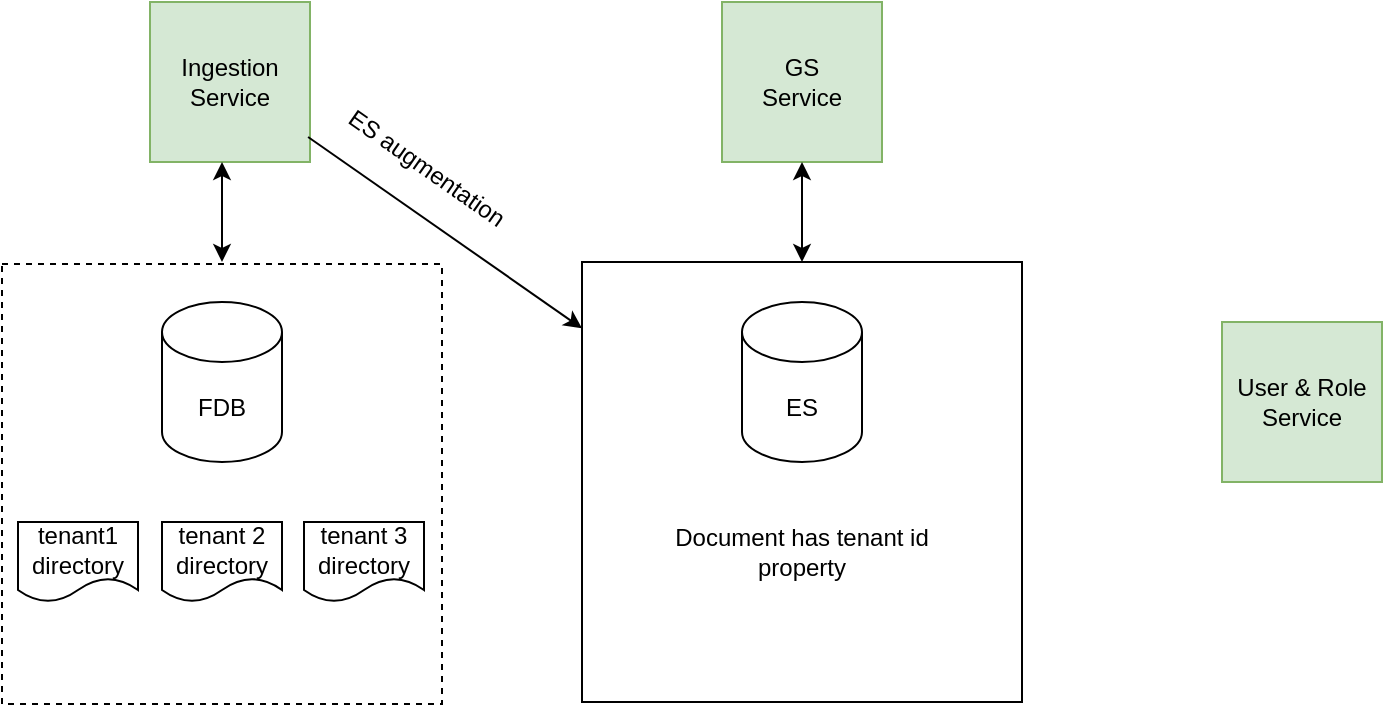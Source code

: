 <mxfile version="21.2.1" type="github">
  <diagram name="Page-1" id="uSo11_-bFZ7b1Z23QGCT">
    <mxGraphModel dx="1010" dy="595" grid="1" gridSize="10" guides="1" tooltips="1" connect="1" arrows="1" fold="1" page="1" pageScale="1" pageWidth="850" pageHeight="1100" math="0" shadow="0">
      <root>
        <mxCell id="0" />
        <mxCell id="1" parent="0" />
        <mxCell id="cFvOehzgVRlUHkj_cOmT-3" value="" style="whiteSpace=wrap;html=1;aspect=fixed;dashed=1;" vertex="1" parent="1">
          <mxGeometry x="60" y="341" width="220" height="220" as="geometry" />
        </mxCell>
        <mxCell id="cFvOehzgVRlUHkj_cOmT-1" value="Ingestion Service" style="whiteSpace=wrap;html=1;aspect=fixed;fillColor=#d5e8d4;strokeColor=#82b366;" vertex="1" parent="1">
          <mxGeometry x="134" y="210" width="80" height="80" as="geometry" />
        </mxCell>
        <mxCell id="cFvOehzgVRlUHkj_cOmT-2" value="FDB" style="shape=cylinder3;whiteSpace=wrap;html=1;boundedLbl=1;backgroundOutline=1;size=15;" vertex="1" parent="1">
          <mxGeometry x="140" y="360" width="60" height="80" as="geometry" />
        </mxCell>
        <mxCell id="cFvOehzgVRlUHkj_cOmT-4" value="tenant1 directory" style="shape=document;whiteSpace=wrap;html=1;boundedLbl=1;" vertex="1" parent="1">
          <mxGeometry x="68" y="470" width="60" height="40" as="geometry" />
        </mxCell>
        <mxCell id="cFvOehzgVRlUHkj_cOmT-5" value="tenant 2&lt;br&gt;directory" style="shape=document;whiteSpace=wrap;html=1;boundedLbl=1;" vertex="1" parent="1">
          <mxGeometry x="140" y="470" width="60" height="40" as="geometry" />
        </mxCell>
        <mxCell id="cFvOehzgVRlUHkj_cOmT-6" value="tenant 3&lt;br&gt;directory" style="shape=document;whiteSpace=wrap;html=1;boundedLbl=1;" vertex="1" parent="1">
          <mxGeometry x="211" y="470" width="60" height="40" as="geometry" />
        </mxCell>
        <mxCell id="cFvOehzgVRlUHkj_cOmT-8" value="" style="endArrow=classic;startArrow=classic;html=1;rounded=0;" edge="1" parent="1">
          <mxGeometry width="50" height="50" relative="1" as="geometry">
            <mxPoint x="170" y="340" as="sourcePoint" />
            <mxPoint x="170" y="290" as="targetPoint" />
          </mxGeometry>
        </mxCell>
        <mxCell id="cFvOehzgVRlUHkj_cOmT-9" value="" style="whiteSpace=wrap;html=1;aspect=fixed;" vertex="1" parent="1">
          <mxGeometry x="350" y="340" width="220" height="220" as="geometry" />
        </mxCell>
        <mxCell id="cFvOehzgVRlUHkj_cOmT-10" value="ES" style="shape=cylinder3;whiteSpace=wrap;html=1;boundedLbl=1;backgroundOutline=1;size=15;" vertex="1" parent="1">
          <mxGeometry x="430" y="360" width="60" height="80" as="geometry" />
        </mxCell>
        <mxCell id="cFvOehzgVRlUHkj_cOmT-11" value="Document has tenant id property" style="text;html=1;strokeColor=none;fillColor=none;align=center;verticalAlign=middle;whiteSpace=wrap;rounded=0;" vertex="1" parent="1">
          <mxGeometry x="375" y="470" width="170" height="30" as="geometry" />
        </mxCell>
        <mxCell id="cFvOehzgVRlUHkj_cOmT-12" value="GS&lt;br&gt;Service" style="whiteSpace=wrap;html=1;aspect=fixed;fillColor=#d5e8d4;strokeColor=#82b366;" vertex="1" parent="1">
          <mxGeometry x="420" y="210" width="80" height="80" as="geometry" />
        </mxCell>
        <mxCell id="cFvOehzgVRlUHkj_cOmT-13" value="" style="endArrow=classic;startArrow=classic;html=1;rounded=0;entryX=0.5;entryY=1;entryDx=0;entryDy=0;" edge="1" parent="1" source="cFvOehzgVRlUHkj_cOmT-9" target="cFvOehzgVRlUHkj_cOmT-12">
          <mxGeometry width="50" height="50" relative="1" as="geometry">
            <mxPoint x="400" y="360" as="sourcePoint" />
            <mxPoint x="450" y="310" as="targetPoint" />
          </mxGeometry>
        </mxCell>
        <mxCell id="cFvOehzgVRlUHkj_cOmT-15" value="" style="endArrow=classic;html=1;rounded=0;exitX=0.988;exitY=0.844;exitDx=0;exitDy=0;exitPerimeter=0;" edge="1" parent="1" source="cFvOehzgVRlUHkj_cOmT-1" target="cFvOehzgVRlUHkj_cOmT-9">
          <mxGeometry width="50" height="50" relative="1" as="geometry">
            <mxPoint x="400" y="440" as="sourcePoint" />
            <mxPoint x="450" y="390" as="targetPoint" />
          </mxGeometry>
        </mxCell>
        <mxCell id="cFvOehzgVRlUHkj_cOmT-16" value="ES augmentation" style="text;html=1;align=center;verticalAlign=middle;resizable=0;points=[];autosize=1;strokeColor=none;fillColor=none;rotation=35;" vertex="1" parent="1">
          <mxGeometry x="212" y="278" width="120" height="30" as="geometry" />
        </mxCell>
        <mxCell id="cFvOehzgVRlUHkj_cOmT-19" value="User &amp;amp; Role&lt;br&gt;Service" style="whiteSpace=wrap;html=1;aspect=fixed;fillColor=#d5e8d4;strokeColor=#82b366;" vertex="1" parent="1">
          <mxGeometry x="670" y="370" width="80" height="80" as="geometry" />
        </mxCell>
      </root>
    </mxGraphModel>
  </diagram>
</mxfile>
